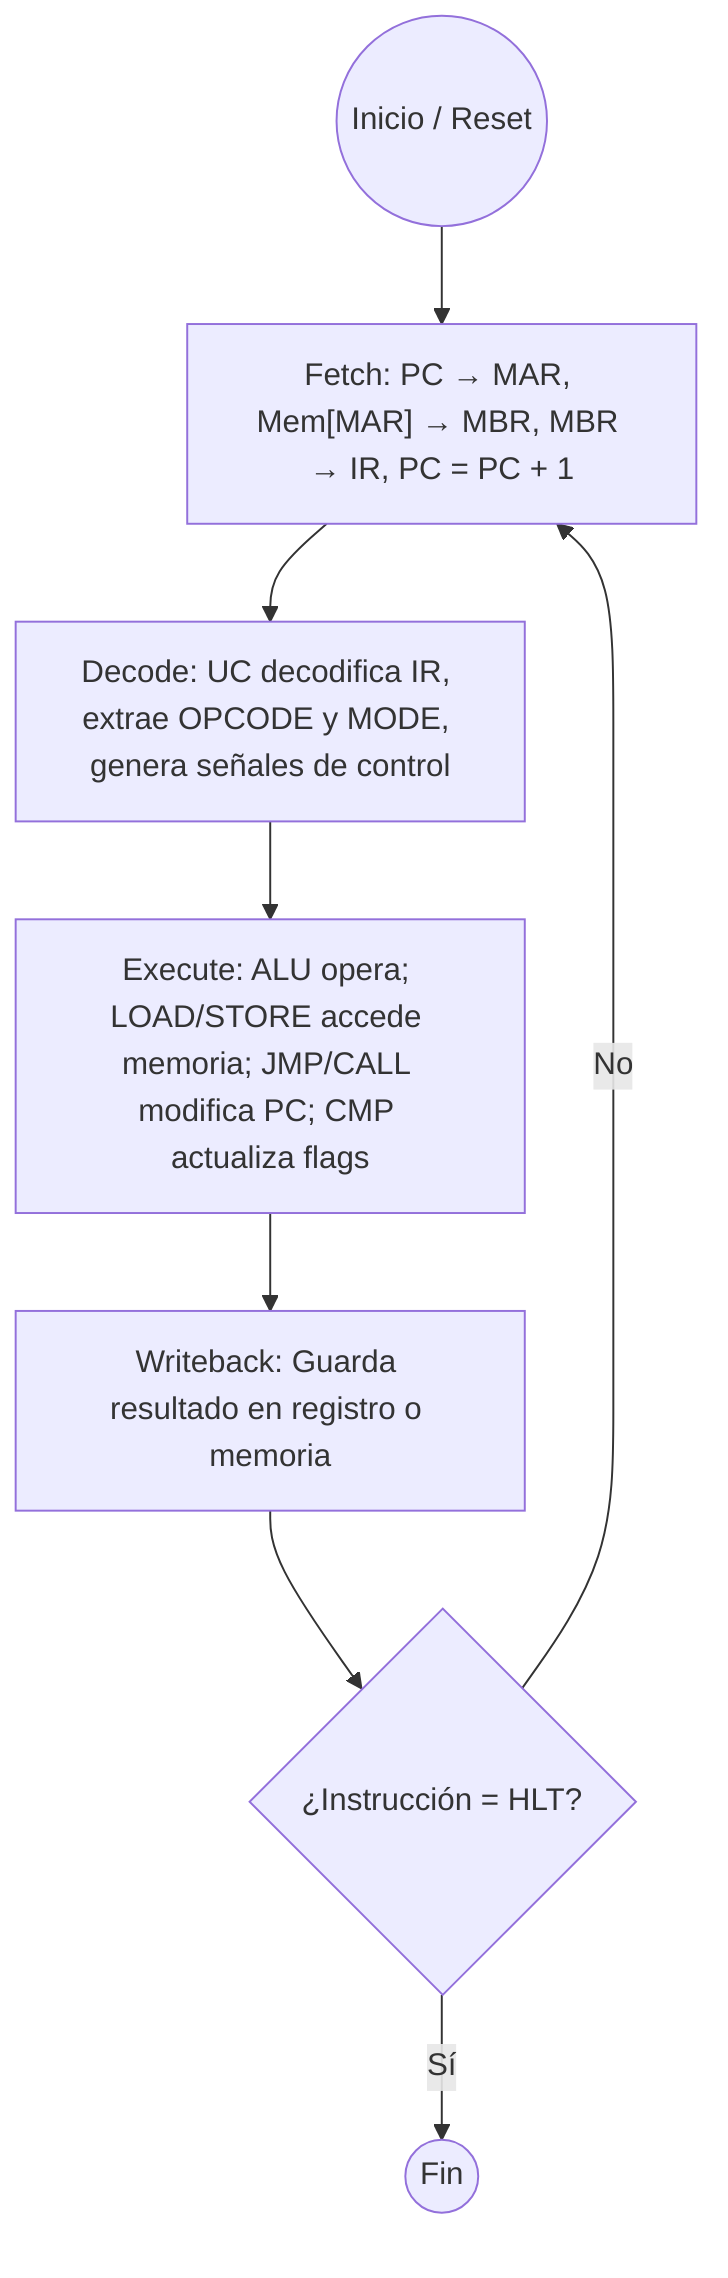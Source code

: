 flowchart TD
    Start(("Inicio / Reset"))
    Fetch["Fetch: PC → MAR, Mem[MAR] → MBR, MBR → IR, PC = PC + 1"]
    Decode["Decode: UC decodifica IR, extrae OPCODE y MODE, genera señales de control"]
    Execute["Execute: ALU opera; LOAD/STORE accede memoria; JMP/CALL modifica PC; CMP actualiza flags"]
    Writeback["Writeback: Guarda resultado en registro o memoria"]
    CheckHLT{"¿Instrucción = HLT?"}
    End(("Fin"))

    Start --> Fetch
    Fetch --> Decode
    Decode --> Execute
    Execute --> Writeback
    Writeback --> CheckHLT
    CheckHLT -- Sí --> End
    CheckHLT -- No --> Fetch